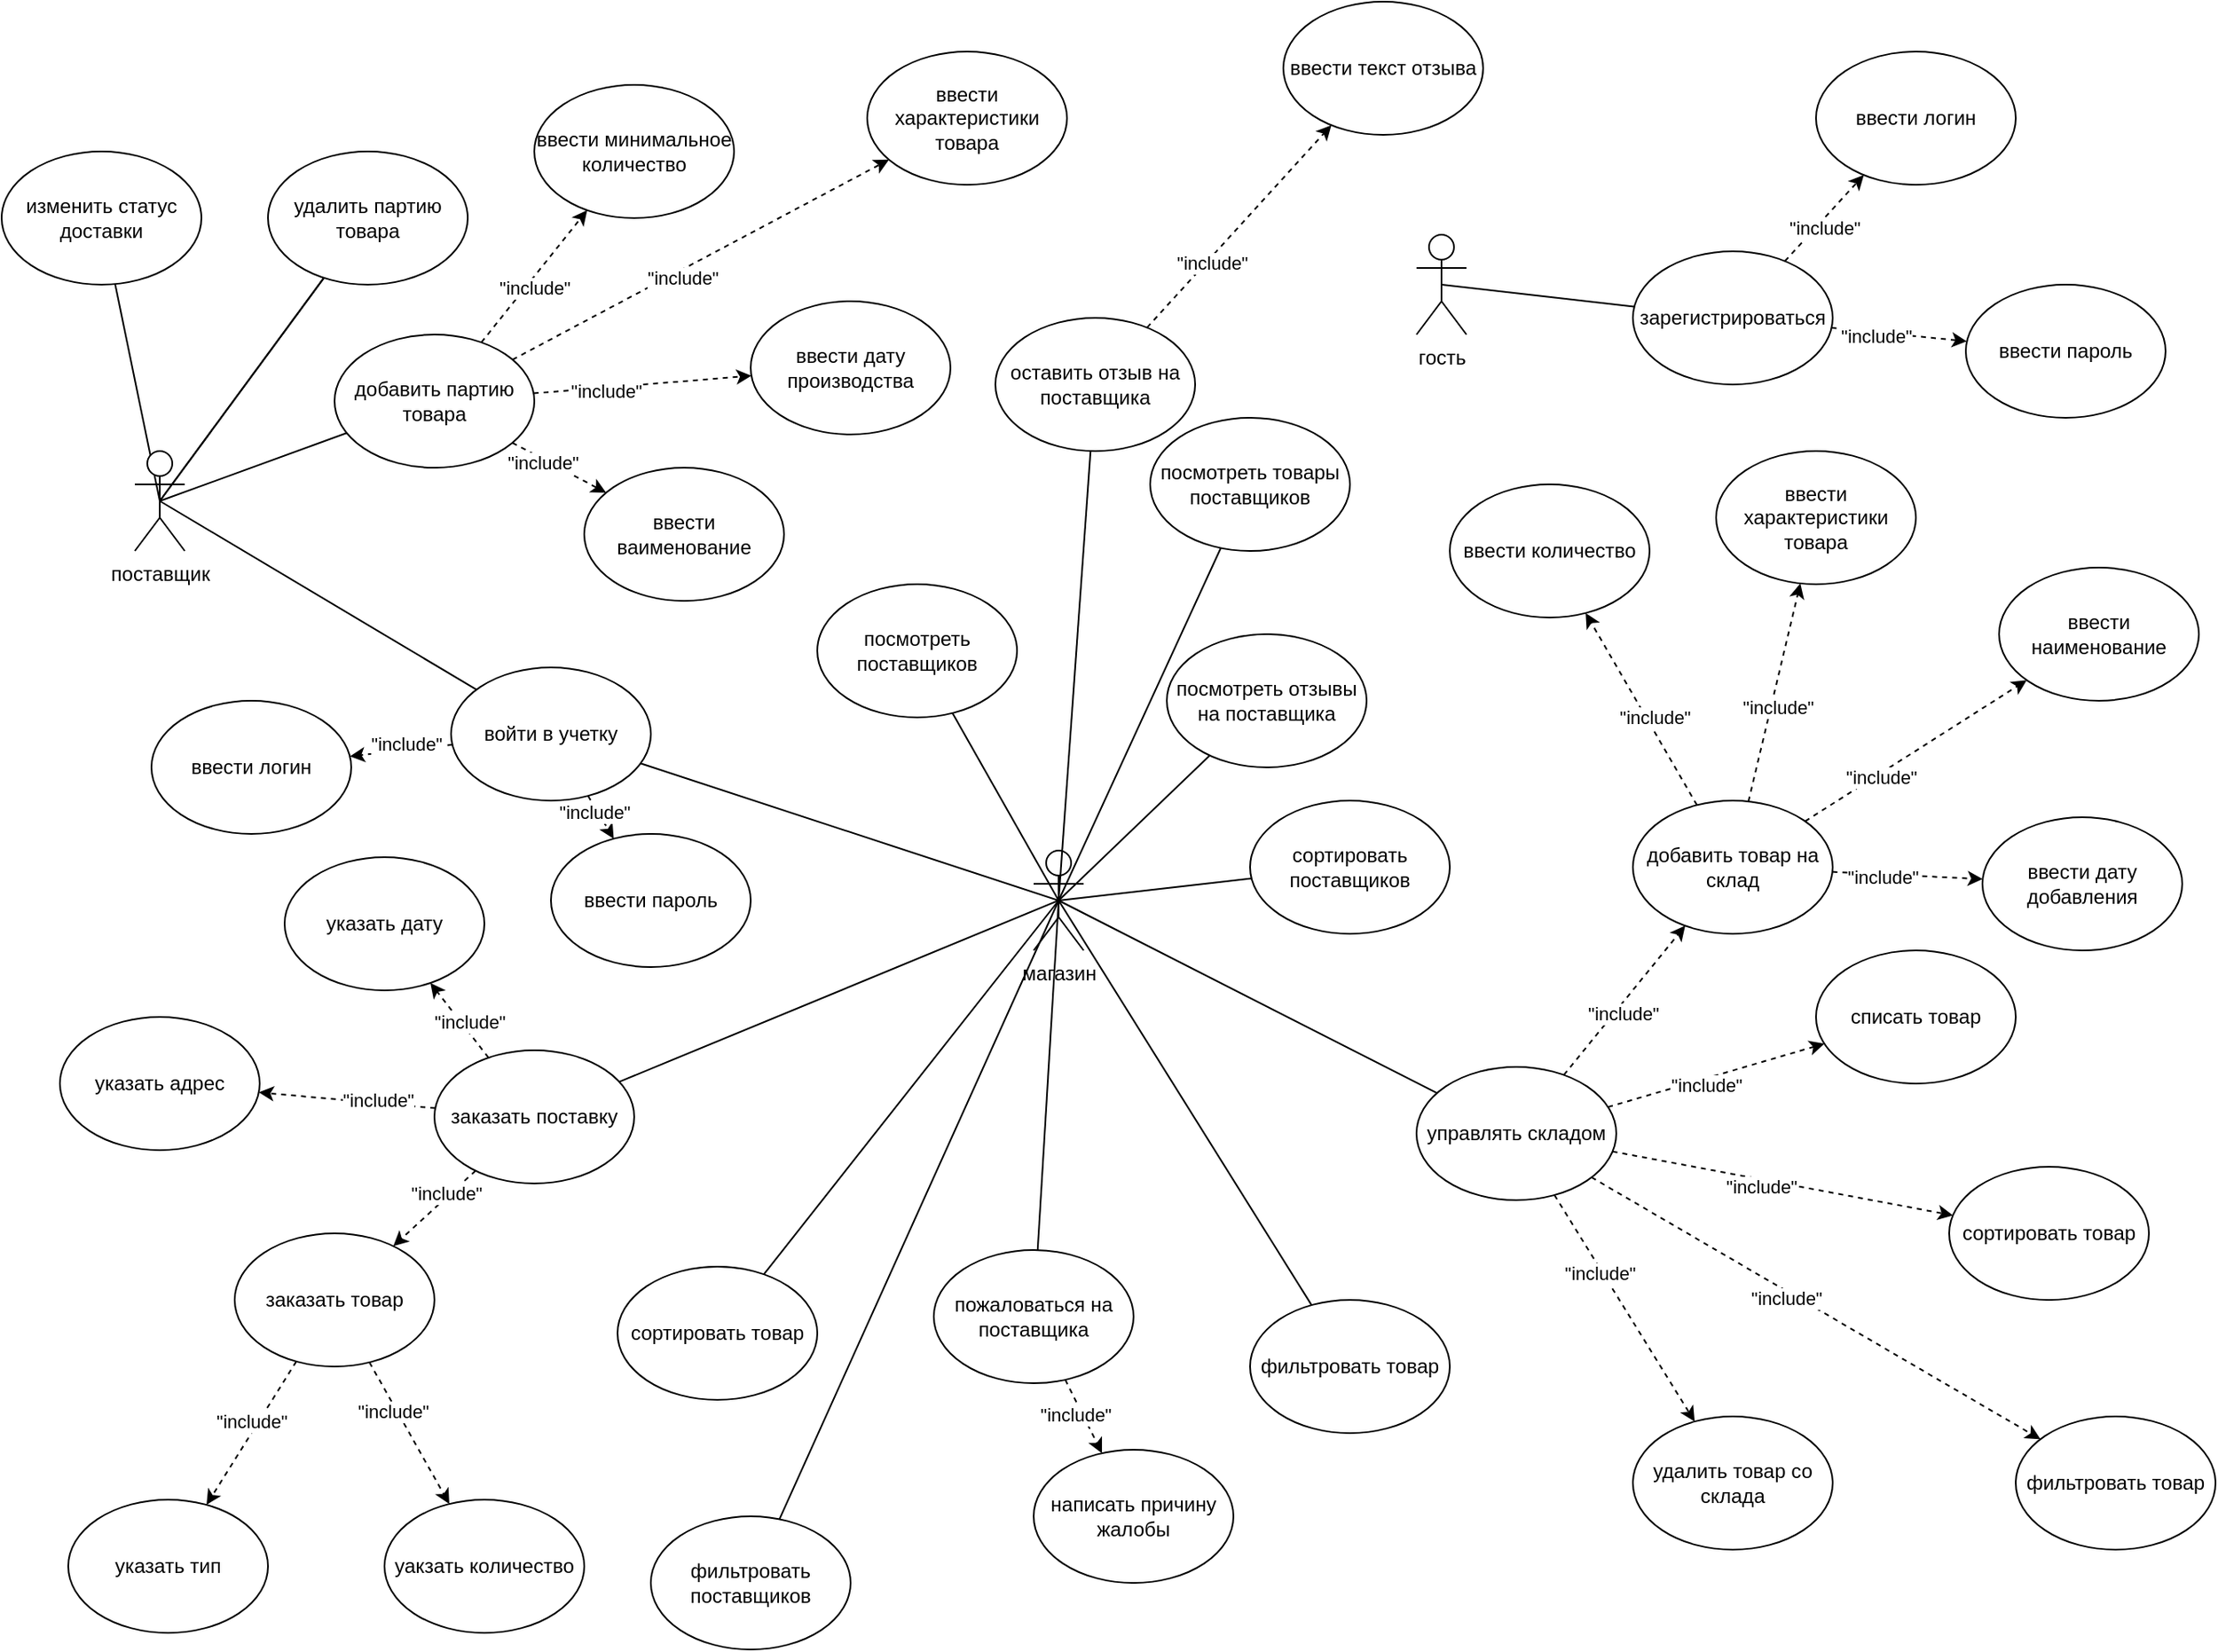 <mxfile version="28.2.0">
  <diagram name="Страница — 1" id="bJglhjKm5d2SH8UVLje1">
    <mxGraphModel dx="2316" dy="1382" grid="1" gridSize="10" guides="1" tooltips="1" connect="1" arrows="1" fold="1" page="1" pageScale="1" pageWidth="827" pageHeight="1169" math="0" shadow="0">
      <root>
        <mxCell id="0" />
        <mxCell id="1" parent="0" />
        <mxCell id="7J_yeoplL8rOCZ2eRHPx-1" value="зарегистрироваться" style="ellipse;whiteSpace=wrap;html=1;" vertex="1" parent="1">
          <mxGeometry x="1090" y="220" width="120" height="80" as="geometry" />
        </mxCell>
        <mxCell id="7J_yeoplL8rOCZ2eRHPx-2" style="rounded=0;orthogonalLoop=1;jettySize=auto;html=1;exitX=0.5;exitY=0.5;exitDx=0;exitDy=0;exitPerimeter=0;endArrow=none;endFill=0;" edge="1" parent="1" source="7J_yeoplL8rOCZ2eRHPx-3" target="7J_yeoplL8rOCZ2eRHPx-1">
          <mxGeometry relative="1" as="geometry" />
        </mxCell>
        <mxCell id="7J_yeoplL8rOCZ2eRHPx-3" value="гость" style="shape=umlActor;verticalLabelPosition=bottom;verticalAlign=top;html=1;outlineConnect=0;" vertex="1" parent="1">
          <mxGeometry x="960" y="210" width="30" height="60" as="geometry" />
        </mxCell>
        <mxCell id="7J_yeoplL8rOCZ2eRHPx-4" style="rounded=0;orthogonalLoop=1;jettySize=auto;html=1;dashed=1;" edge="1" parent="1" source="7J_yeoplL8rOCZ2eRHPx-1" target="7J_yeoplL8rOCZ2eRHPx-8">
          <mxGeometry relative="1" as="geometry">
            <mxPoint x="1320" y="299.84" as="sourcePoint" />
          </mxGeometry>
        </mxCell>
        <mxCell id="7J_yeoplL8rOCZ2eRHPx-5" value="&quot;include&quot;" style="edgeLabel;html=1;align=center;verticalAlign=middle;resizable=0;points=[];" vertex="1" connectable="0" parent="7J_yeoplL8rOCZ2eRHPx-4">
          <mxGeometry x="-0.118" y="-4" relative="1" as="geometry">
            <mxPoint as="offset" />
          </mxGeometry>
        </mxCell>
        <mxCell id="7J_yeoplL8rOCZ2eRHPx-6" style="rounded=0;orthogonalLoop=1;jettySize=auto;html=1;dashed=1;" edge="1" parent="1" source="7J_yeoplL8rOCZ2eRHPx-1" target="7J_yeoplL8rOCZ2eRHPx-9">
          <mxGeometry relative="1" as="geometry">
            <mxPoint x="1492.25" y="458" as="sourcePoint" />
          </mxGeometry>
        </mxCell>
        <mxCell id="7J_yeoplL8rOCZ2eRHPx-7" value="&quot;include&quot;" style="edgeLabel;html=1;align=center;verticalAlign=middle;resizable=0;points=[];" vertex="1" connectable="0" parent="7J_yeoplL8rOCZ2eRHPx-6">
          <mxGeometry x="-0.334" y="-2" relative="1" as="geometry">
            <mxPoint as="offset" />
          </mxGeometry>
        </mxCell>
        <mxCell id="7J_yeoplL8rOCZ2eRHPx-8" value="ввести логин" style="ellipse;whiteSpace=wrap;html=1;" vertex="1" parent="1">
          <mxGeometry x="1200" y="100" width="120" height="80" as="geometry" />
        </mxCell>
        <mxCell id="7J_yeoplL8rOCZ2eRHPx-9" value="ввести пароль" style="ellipse;whiteSpace=wrap;html=1;" vertex="1" parent="1">
          <mxGeometry x="1290" y="240" width="120" height="80" as="geometry" />
        </mxCell>
        <mxCell id="7J_yeoplL8rOCZ2eRHPx-27" style="edgeStyle=none;curved=1;rounded=0;orthogonalLoop=1;jettySize=auto;html=1;exitX=0.5;exitY=0.5;exitDx=0;exitDy=0;exitPerimeter=0;fontSize=12;startSize=8;endSize=8;endArrow=none;endFill=0;" edge="1" parent="1" source="7J_yeoplL8rOCZ2eRHPx-10" target="7J_yeoplL8rOCZ2eRHPx-14">
          <mxGeometry relative="1" as="geometry" />
        </mxCell>
        <mxCell id="7J_yeoplL8rOCZ2eRHPx-10" value="поставщик" style="shape=umlActor;verticalLabelPosition=bottom;verticalAlign=top;html=1;outlineConnect=0;" vertex="1" parent="1">
          <mxGeometry x="190" y="340" width="30" height="60" as="geometry" />
        </mxCell>
        <mxCell id="7J_yeoplL8rOCZ2eRHPx-11" value="добавить партию товара" style="ellipse;whiteSpace=wrap;html=1;" vertex="1" parent="1">
          <mxGeometry x="310" y="270" width="120" height="80" as="geometry" />
        </mxCell>
        <mxCell id="7J_yeoplL8rOCZ2eRHPx-13" value="войти в учетку" style="ellipse;whiteSpace=wrap;html=1;" vertex="1" parent="1">
          <mxGeometry x="380" y="470" width="120" height="80" as="geometry" />
        </mxCell>
        <mxCell id="7J_yeoplL8rOCZ2eRHPx-14" value="изменить статус доставки" style="ellipse;whiteSpace=wrap;html=1;" vertex="1" parent="1">
          <mxGeometry x="110" y="160" width="120" height="80" as="geometry" />
        </mxCell>
        <mxCell id="7J_yeoplL8rOCZ2eRHPx-82" style="edgeStyle=none;curved=1;rounded=0;orthogonalLoop=1;jettySize=auto;html=1;exitX=0.5;exitY=0.5;exitDx=0;exitDy=0;exitPerimeter=0;fontSize=12;startSize=8;endSize=8;endArrow=none;endFill=0;" edge="1" parent="1" source="7J_yeoplL8rOCZ2eRHPx-15" target="7J_yeoplL8rOCZ2eRHPx-80">
          <mxGeometry relative="1" as="geometry" />
        </mxCell>
        <mxCell id="7J_yeoplL8rOCZ2eRHPx-15" value="магазин" style="shape=umlActor;verticalLabelPosition=bottom;verticalAlign=top;html=1;outlineConnect=0;" vertex="1" parent="1">
          <mxGeometry x="730" y="580" width="30" height="60" as="geometry" />
        </mxCell>
        <mxCell id="7J_yeoplL8rOCZ2eRHPx-16" value="посмотреть товары поставщиков" style="ellipse;whiteSpace=wrap;html=1;" vertex="1" parent="1">
          <mxGeometry x="800" y="320" width="120" height="80" as="geometry" />
        </mxCell>
        <mxCell id="7J_yeoplL8rOCZ2eRHPx-17" value="заказать товар" style="ellipse;whiteSpace=wrap;html=1;" vertex="1" parent="1">
          <mxGeometry x="250" y="810" width="120" height="80" as="geometry" />
        </mxCell>
        <mxCell id="7J_yeoplL8rOCZ2eRHPx-18" value="оставить отзыв на поставщика" style="ellipse;whiteSpace=wrap;html=1;" vertex="1" parent="1">
          <mxGeometry x="707" y="260" width="120" height="80" as="geometry" />
        </mxCell>
        <mxCell id="7J_yeoplL8rOCZ2eRHPx-19" value="посмотреть отзывы на поставщика" style="ellipse;whiteSpace=wrap;html=1;" vertex="1" parent="1">
          <mxGeometry x="810" y="450" width="120" height="80" as="geometry" />
        </mxCell>
        <mxCell id="7J_yeoplL8rOCZ2eRHPx-20" value="пожаловаться на поставщика" style="ellipse;whiteSpace=wrap;html=1;" vertex="1" parent="1">
          <mxGeometry x="670" y="820" width="120" height="80" as="geometry" />
        </mxCell>
        <mxCell id="7J_yeoplL8rOCZ2eRHPx-21" style="rounded=0;orthogonalLoop=1;jettySize=auto;html=1;dashed=1;" edge="1" parent="1" target="7J_yeoplL8rOCZ2eRHPx-25" source="7J_yeoplL8rOCZ2eRHPx-13">
          <mxGeometry relative="1" as="geometry">
            <mxPoint x="450" y="366" as="sourcePoint" />
          </mxGeometry>
        </mxCell>
        <mxCell id="7J_yeoplL8rOCZ2eRHPx-22" value="&quot;include&quot;" style="edgeLabel;html=1;align=center;verticalAlign=middle;resizable=0;points=[];" vertex="1" connectable="0" parent="7J_yeoplL8rOCZ2eRHPx-21">
          <mxGeometry x="-0.118" y="-4" relative="1" as="geometry">
            <mxPoint as="offset" />
          </mxGeometry>
        </mxCell>
        <mxCell id="7J_yeoplL8rOCZ2eRHPx-23" style="rounded=0;orthogonalLoop=1;jettySize=auto;html=1;dashed=1;" edge="1" parent="1" target="7J_yeoplL8rOCZ2eRHPx-26" source="7J_yeoplL8rOCZ2eRHPx-13">
          <mxGeometry relative="1" as="geometry">
            <mxPoint x="460" y="400" as="sourcePoint" />
          </mxGeometry>
        </mxCell>
        <mxCell id="7J_yeoplL8rOCZ2eRHPx-24" value="&quot;include&quot;" style="edgeLabel;html=1;align=center;verticalAlign=middle;resizable=0;points=[];" vertex="1" connectable="0" parent="7J_yeoplL8rOCZ2eRHPx-23">
          <mxGeometry x="-0.334" y="-2" relative="1" as="geometry">
            <mxPoint as="offset" />
          </mxGeometry>
        </mxCell>
        <mxCell id="7J_yeoplL8rOCZ2eRHPx-25" value="ввести логин" style="ellipse;whiteSpace=wrap;html=1;" vertex="1" parent="1">
          <mxGeometry x="200.0" y="490" width="120" height="80" as="geometry" />
        </mxCell>
        <mxCell id="7J_yeoplL8rOCZ2eRHPx-26" value="ввести пароль" style="ellipse;whiteSpace=wrap;html=1;" vertex="1" parent="1">
          <mxGeometry x="440.0" y="570" width="120" height="80" as="geometry" />
        </mxCell>
        <mxCell id="7J_yeoplL8rOCZ2eRHPx-28" style="edgeStyle=none;curved=1;rounded=0;orthogonalLoop=1;jettySize=auto;html=1;fontSize=12;startSize=8;endSize=8;endArrow=none;endFill=0;exitX=0.5;exitY=0.5;exitDx=0;exitDy=0;exitPerimeter=0;" edge="1" parent="1" source="7J_yeoplL8rOCZ2eRHPx-10" target="7J_yeoplL8rOCZ2eRHPx-12">
          <mxGeometry relative="1" as="geometry">
            <mxPoint x="30" y="380" as="sourcePoint" />
            <mxPoint x="71" y="491" as="targetPoint" />
          </mxGeometry>
        </mxCell>
        <mxCell id="7J_yeoplL8rOCZ2eRHPx-29" style="edgeStyle=none;curved=1;rounded=0;orthogonalLoop=1;jettySize=auto;html=1;exitX=0.5;exitY=0.5;exitDx=0;exitDy=0;exitPerimeter=0;fontSize=12;startSize=8;endSize=8;endArrow=none;endFill=0;" edge="1" parent="1" source="7J_yeoplL8rOCZ2eRHPx-10" target="7J_yeoplL8rOCZ2eRHPx-11">
          <mxGeometry relative="1" as="geometry">
            <mxPoint x="20" y="370" as="sourcePoint" />
            <mxPoint x="61" y="481" as="targetPoint" />
          </mxGeometry>
        </mxCell>
        <mxCell id="7J_yeoplL8rOCZ2eRHPx-30" style="edgeStyle=none;curved=1;rounded=0;orthogonalLoop=1;jettySize=auto;html=1;exitX=0.5;exitY=0.5;exitDx=0;exitDy=0;exitPerimeter=0;fontSize=12;startSize=8;endSize=8;endArrow=none;endFill=0;" edge="1" parent="1" source="7J_yeoplL8rOCZ2eRHPx-10" target="7J_yeoplL8rOCZ2eRHPx-13">
          <mxGeometry relative="1" as="geometry">
            <mxPoint x="250" y="450" as="sourcePoint" />
            <mxPoint x="285.359" y="436.524" as="targetPoint" />
          </mxGeometry>
        </mxCell>
        <mxCell id="7J_yeoplL8rOCZ2eRHPx-31" style="edgeStyle=none;curved=1;rounded=0;orthogonalLoop=1;jettySize=auto;html=1;exitX=0.5;exitY=0.5;exitDx=0;exitDy=0;exitPerimeter=0;fontSize=12;startSize=8;endSize=8;endArrow=none;endFill=0;" edge="1" parent="1" source="7J_yeoplL8rOCZ2eRHPx-15" target="7J_yeoplL8rOCZ2eRHPx-20">
          <mxGeometry relative="1" as="geometry">
            <mxPoint x="610" y="610" as="sourcePoint" />
            <mxPoint x="651" y="721" as="targetPoint" />
          </mxGeometry>
        </mxCell>
        <mxCell id="7J_yeoplL8rOCZ2eRHPx-32" style="edgeStyle=none;curved=1;rounded=0;orthogonalLoop=1;jettySize=auto;html=1;exitX=0.5;exitY=0.5;exitDx=0;exitDy=0;exitPerimeter=0;fontSize=12;startSize=8;endSize=8;endArrow=none;endFill=0;" edge="1" parent="1" source="7J_yeoplL8rOCZ2eRHPx-15" target="7J_yeoplL8rOCZ2eRHPx-16">
          <mxGeometry relative="1" as="geometry">
            <mxPoint x="570" y="680" as="sourcePoint" />
            <mxPoint x="611" y="791" as="targetPoint" />
          </mxGeometry>
        </mxCell>
        <mxCell id="7J_yeoplL8rOCZ2eRHPx-34" style="edgeStyle=none;curved=1;rounded=0;orthogonalLoop=1;jettySize=auto;html=1;fontSize=12;startSize=8;endSize=8;endArrow=none;endFill=0;exitX=0.5;exitY=0.5;exitDx=0;exitDy=0;exitPerimeter=0;" edge="1" parent="1" source="7J_yeoplL8rOCZ2eRHPx-15" target="7J_yeoplL8rOCZ2eRHPx-18">
          <mxGeometry relative="1" as="geometry">
            <mxPoint x="730" y="600" as="sourcePoint" />
            <mxPoint x="421" y="721" as="targetPoint" />
          </mxGeometry>
        </mxCell>
        <mxCell id="7J_yeoplL8rOCZ2eRHPx-36" style="edgeStyle=none;curved=1;rounded=0;orthogonalLoop=1;jettySize=auto;html=1;exitX=0.5;exitY=0.5;exitDx=0;exitDy=0;exitPerimeter=0;fontSize=12;startSize=8;endSize=8;endArrow=none;endFill=0;" edge="1" parent="1" source="7J_yeoplL8rOCZ2eRHPx-15" target="7J_yeoplL8rOCZ2eRHPx-19">
          <mxGeometry relative="1" as="geometry">
            <mxPoint x="720" y="440" as="sourcePoint" />
            <mxPoint x="761" y="551" as="targetPoint" />
          </mxGeometry>
        </mxCell>
        <mxCell id="7J_yeoplL8rOCZ2eRHPx-39" style="edgeStyle=none;curved=1;rounded=0;orthogonalLoop=1;jettySize=auto;html=1;exitX=0.5;exitY=0.5;exitDx=0;exitDy=0;exitPerimeter=0;fontSize=12;startSize=8;endSize=8;endArrow=none;endFill=0;" edge="1" parent="1" source="7J_yeoplL8rOCZ2eRHPx-15" target="7J_yeoplL8rOCZ2eRHPx-13">
          <mxGeometry relative="1" as="geometry">
            <mxPoint x="590" y="314.5" as="sourcePoint" />
            <mxPoint x="631" y="425.5" as="targetPoint" />
          </mxGeometry>
        </mxCell>
        <mxCell id="7J_yeoplL8rOCZ2eRHPx-41" style="rounded=0;orthogonalLoop=1;jettySize=auto;html=1;dashed=1;" edge="1" parent="1" target="7J_yeoplL8rOCZ2eRHPx-45" source="7J_yeoplL8rOCZ2eRHPx-11">
          <mxGeometry relative="1" as="geometry">
            <mxPoint x="309.996" y="339.719" as="sourcePoint" />
          </mxGeometry>
        </mxCell>
        <mxCell id="7J_yeoplL8rOCZ2eRHPx-42" value="&quot;include&quot;" style="edgeLabel;html=1;align=center;verticalAlign=middle;resizable=0;points=[];" vertex="1" connectable="0" parent="7J_yeoplL8rOCZ2eRHPx-41">
          <mxGeometry x="-0.118" y="-4" relative="1" as="geometry">
            <mxPoint as="offset" />
          </mxGeometry>
        </mxCell>
        <mxCell id="7J_yeoplL8rOCZ2eRHPx-43" style="rounded=0;orthogonalLoop=1;jettySize=auto;html=1;dashed=1;" edge="1" parent="1" target="7J_yeoplL8rOCZ2eRHPx-46" source="7J_yeoplL8rOCZ2eRHPx-11">
          <mxGeometry relative="1" as="geometry">
            <mxPoint x="333.28" y="275" as="sourcePoint" />
          </mxGeometry>
        </mxCell>
        <mxCell id="7J_yeoplL8rOCZ2eRHPx-44" value="&quot;include&quot;" style="edgeLabel;html=1;align=center;verticalAlign=middle;resizable=0;points=[];" vertex="1" connectable="0" parent="7J_yeoplL8rOCZ2eRHPx-43">
          <mxGeometry x="-0.334" y="-2" relative="1" as="geometry">
            <mxPoint as="offset" />
          </mxGeometry>
        </mxCell>
        <mxCell id="7J_yeoplL8rOCZ2eRHPx-45" value="ввести минимальное количество" style="ellipse;whiteSpace=wrap;html=1;" vertex="1" parent="1">
          <mxGeometry x="430.0" y="120" width="120" height="80" as="geometry" />
        </mxCell>
        <mxCell id="7J_yeoplL8rOCZ2eRHPx-46" value="ввести ваименование" style="ellipse;whiteSpace=wrap;html=1;" vertex="1" parent="1">
          <mxGeometry x="460.0" y="350" width="120" height="80" as="geometry" />
        </mxCell>
        <mxCell id="7J_yeoplL8rOCZ2eRHPx-47" style="rounded=0;orthogonalLoop=1;jettySize=auto;html=1;dashed=1;" edge="1" parent="1" target="7J_yeoplL8rOCZ2eRHPx-51" source="7J_yeoplL8rOCZ2eRHPx-11">
          <mxGeometry relative="1" as="geometry">
            <mxPoint x="574" y="294" as="sourcePoint" />
          </mxGeometry>
        </mxCell>
        <mxCell id="7J_yeoplL8rOCZ2eRHPx-48" value="&quot;include&quot;" style="edgeLabel;html=1;align=center;verticalAlign=middle;resizable=0;points=[];" vertex="1" connectable="0" parent="7J_yeoplL8rOCZ2eRHPx-47">
          <mxGeometry x="-0.118" y="-4" relative="1" as="geometry">
            <mxPoint as="offset" />
          </mxGeometry>
        </mxCell>
        <mxCell id="7J_yeoplL8rOCZ2eRHPx-49" style="rounded=0;orthogonalLoop=1;jettySize=auto;html=1;dashed=1;" edge="1" parent="1" target="7J_yeoplL8rOCZ2eRHPx-52" source="7J_yeoplL8rOCZ2eRHPx-11">
          <mxGeometry relative="1" as="geometry">
            <mxPoint x="570" y="315" as="sourcePoint" />
          </mxGeometry>
        </mxCell>
        <mxCell id="7J_yeoplL8rOCZ2eRHPx-50" value="&quot;include&quot;" style="edgeLabel;html=1;align=center;verticalAlign=middle;resizable=0;points=[];" vertex="1" connectable="0" parent="7J_yeoplL8rOCZ2eRHPx-49">
          <mxGeometry x="-0.334" y="-2" relative="1" as="geometry">
            <mxPoint as="offset" />
          </mxGeometry>
        </mxCell>
        <mxCell id="7J_yeoplL8rOCZ2eRHPx-51" value="ввести характеристики товара" style="ellipse;whiteSpace=wrap;html=1;" vertex="1" parent="1">
          <mxGeometry x="630.0" y="100" width="120" height="80" as="geometry" />
        </mxCell>
        <mxCell id="7J_yeoplL8rOCZ2eRHPx-52" value="ввести дату производства" style="ellipse;whiteSpace=wrap;html=1;" vertex="1" parent="1">
          <mxGeometry x="560.0" y="250" width="120" height="80" as="geometry" />
        </mxCell>
        <mxCell id="7J_yeoplL8rOCZ2eRHPx-53" value="" style="edgeStyle=none;curved=1;rounded=0;orthogonalLoop=1;jettySize=auto;html=1;exitX=0.5;exitY=0.5;exitDx=0;exitDy=0;exitPerimeter=0;fontSize=12;startSize=8;endSize=8;endArrow=none;endFill=0;" edge="1" parent="1" source="7J_yeoplL8rOCZ2eRHPx-10" target="7J_yeoplL8rOCZ2eRHPx-12">
          <mxGeometry relative="1" as="geometry">
            <mxPoint x="115" y="500" as="sourcePoint" />
            <mxPoint x="361" y="532" as="targetPoint" />
          </mxGeometry>
        </mxCell>
        <mxCell id="7J_yeoplL8rOCZ2eRHPx-12" value="удалить партию товара" style="ellipse;whiteSpace=wrap;html=1;" vertex="1" parent="1">
          <mxGeometry x="270" y="160" width="120" height="80" as="geometry" />
        </mxCell>
        <mxCell id="7J_yeoplL8rOCZ2eRHPx-54" style="rounded=0;orthogonalLoop=1;jettySize=auto;html=1;dashed=1;" edge="1" parent="1" target="7J_yeoplL8rOCZ2eRHPx-58" source="7J_yeoplL8rOCZ2eRHPx-20">
          <mxGeometry relative="1" as="geometry">
            <mxPoint x="464" y="884" as="sourcePoint" />
          </mxGeometry>
        </mxCell>
        <mxCell id="7J_yeoplL8rOCZ2eRHPx-55" value="&quot;include&quot;" style="edgeLabel;html=1;align=center;verticalAlign=middle;resizable=0;points=[];" vertex="1" connectable="0" parent="7J_yeoplL8rOCZ2eRHPx-54">
          <mxGeometry x="-0.118" y="-4" relative="1" as="geometry">
            <mxPoint as="offset" />
          </mxGeometry>
        </mxCell>
        <mxCell id="7J_yeoplL8rOCZ2eRHPx-56" style="rounded=0;orthogonalLoop=1;jettySize=auto;html=1;dashed=1;" edge="1" parent="1" target="7J_yeoplL8rOCZ2eRHPx-59" source="7J_yeoplL8rOCZ2eRHPx-18">
          <mxGeometry relative="1" as="geometry">
            <mxPoint x="460" y="905" as="sourcePoint" />
          </mxGeometry>
        </mxCell>
        <mxCell id="7J_yeoplL8rOCZ2eRHPx-57" value="&quot;include&quot;" style="edgeLabel;html=1;align=center;verticalAlign=middle;resizable=0;points=[];" vertex="1" connectable="0" parent="7J_yeoplL8rOCZ2eRHPx-56">
          <mxGeometry x="-0.334" y="-2" relative="1" as="geometry">
            <mxPoint as="offset" />
          </mxGeometry>
        </mxCell>
        <mxCell id="7J_yeoplL8rOCZ2eRHPx-58" value="написать причину жалобы" style="ellipse;whiteSpace=wrap;html=1;" vertex="1" parent="1">
          <mxGeometry x="730.0" y="940" width="120" height="80" as="geometry" />
        </mxCell>
        <mxCell id="7J_yeoplL8rOCZ2eRHPx-59" value="ввести текст отзыва" style="ellipse;whiteSpace=wrap;html=1;" vertex="1" parent="1">
          <mxGeometry x="880.0" y="70" width="120" height="80" as="geometry" />
        </mxCell>
        <mxCell id="7J_yeoplL8rOCZ2eRHPx-60" style="rounded=0;orthogonalLoop=1;jettySize=auto;html=1;dashed=1;" edge="1" parent="1" target="7J_yeoplL8rOCZ2eRHPx-64" source="7J_yeoplL8rOCZ2eRHPx-17">
          <mxGeometry relative="1" as="geometry">
            <mxPoint x="-6" y="814" as="sourcePoint" />
          </mxGeometry>
        </mxCell>
        <mxCell id="7J_yeoplL8rOCZ2eRHPx-61" value="&quot;include&quot;" style="edgeLabel;html=1;align=center;verticalAlign=middle;resizable=0;points=[];" vertex="1" connectable="0" parent="7J_yeoplL8rOCZ2eRHPx-60">
          <mxGeometry x="-0.118" y="-4" relative="1" as="geometry">
            <mxPoint as="offset" />
          </mxGeometry>
        </mxCell>
        <mxCell id="7J_yeoplL8rOCZ2eRHPx-62" style="rounded=0;orthogonalLoop=1;jettySize=auto;html=1;dashed=1;" edge="1" parent="1" target="7J_yeoplL8rOCZ2eRHPx-65" source="7J_yeoplL8rOCZ2eRHPx-17">
          <mxGeometry relative="1" as="geometry">
            <mxPoint x="-10" y="835" as="sourcePoint" />
          </mxGeometry>
        </mxCell>
        <mxCell id="7J_yeoplL8rOCZ2eRHPx-63" value="&quot;include&quot;" style="edgeLabel;html=1;align=center;verticalAlign=middle;resizable=0;points=[];" vertex="1" connectable="0" parent="7J_yeoplL8rOCZ2eRHPx-62">
          <mxGeometry x="-0.334" y="-2" relative="1" as="geometry">
            <mxPoint as="offset" />
          </mxGeometry>
        </mxCell>
        <mxCell id="7J_yeoplL8rOCZ2eRHPx-64" value="указать тип" style="ellipse;whiteSpace=wrap;html=1;" vertex="1" parent="1">
          <mxGeometry x="150.0" y="970" width="120" height="80" as="geometry" />
        </mxCell>
        <mxCell id="7J_yeoplL8rOCZ2eRHPx-65" value="уакзать количество" style="ellipse;whiteSpace=wrap;html=1;" vertex="1" parent="1">
          <mxGeometry x="340.0" y="970" width="120" height="80" as="geometry" />
        </mxCell>
        <mxCell id="7J_yeoplL8rOCZ2eRHPx-66" value="заказать поставку" style="ellipse;whiteSpace=wrap;html=1;" vertex="1" parent="1">
          <mxGeometry x="370" y="700" width="120" height="80" as="geometry" />
        </mxCell>
        <mxCell id="7J_yeoplL8rOCZ2eRHPx-67" style="rounded=0;orthogonalLoop=1;jettySize=auto;html=1;dashed=1;" edge="1" parent="1" source="7J_yeoplL8rOCZ2eRHPx-66" target="7J_yeoplL8rOCZ2eRHPx-17">
          <mxGeometry relative="1" as="geometry">
            <mxPoint x="752" y="880" as="sourcePoint" />
            <mxPoint x="650" y="914" as="targetPoint" />
          </mxGeometry>
        </mxCell>
        <mxCell id="7J_yeoplL8rOCZ2eRHPx-68" value="&quot;include&quot;" style="edgeLabel;html=1;align=center;verticalAlign=middle;resizable=0;points=[];" vertex="1" connectable="0" parent="7J_yeoplL8rOCZ2eRHPx-67">
          <mxGeometry x="-0.334" y="-2" relative="1" as="geometry">
            <mxPoint as="offset" />
          </mxGeometry>
        </mxCell>
        <mxCell id="7J_yeoplL8rOCZ2eRHPx-71" style="rounded=0;orthogonalLoop=1;jettySize=auto;html=1;dashed=1;" edge="1" parent="1" target="7J_yeoplL8rOCZ2eRHPx-75" source="7J_yeoplL8rOCZ2eRHPx-66">
          <mxGeometry relative="1" as="geometry">
            <mxPoint x="578.0" y="1065" as="sourcePoint" />
          </mxGeometry>
        </mxCell>
        <mxCell id="7J_yeoplL8rOCZ2eRHPx-72" value="&quot;include&quot;" style="edgeLabel;html=1;align=center;verticalAlign=middle;resizable=0;points=[];" vertex="1" connectable="0" parent="7J_yeoplL8rOCZ2eRHPx-71">
          <mxGeometry x="-0.118" y="-4" relative="1" as="geometry">
            <mxPoint as="offset" />
          </mxGeometry>
        </mxCell>
        <mxCell id="7J_yeoplL8rOCZ2eRHPx-73" style="rounded=0;orthogonalLoop=1;jettySize=auto;html=1;dashed=1;" edge="1" parent="1" target="7J_yeoplL8rOCZ2eRHPx-76" source="7J_yeoplL8rOCZ2eRHPx-66">
          <mxGeometry relative="1" as="geometry">
            <mxPoint x="580.0" y="1098" as="sourcePoint" />
          </mxGeometry>
        </mxCell>
        <mxCell id="7J_yeoplL8rOCZ2eRHPx-74" value="&quot;include&quot;" style="edgeLabel;html=1;align=center;verticalAlign=middle;resizable=0;points=[];" vertex="1" connectable="0" parent="7J_yeoplL8rOCZ2eRHPx-73">
          <mxGeometry x="-0.334" y="-2" relative="1" as="geometry">
            <mxPoint as="offset" />
          </mxGeometry>
        </mxCell>
        <mxCell id="7J_yeoplL8rOCZ2eRHPx-75" value="указать дату" style="ellipse;whiteSpace=wrap;html=1;" vertex="1" parent="1">
          <mxGeometry x="280" y="584" width="120" height="80" as="geometry" />
        </mxCell>
        <mxCell id="7J_yeoplL8rOCZ2eRHPx-76" value="указать адрес" style="ellipse;whiteSpace=wrap;html=1;" vertex="1" parent="1">
          <mxGeometry x="145" y="680" width="120" height="80" as="geometry" />
        </mxCell>
        <mxCell id="7J_yeoplL8rOCZ2eRHPx-77" value="посмотреть поставщиков" style="ellipse;whiteSpace=wrap;html=1;" vertex="1" parent="1">
          <mxGeometry x="600" y="420" width="120" height="80" as="geometry" />
        </mxCell>
        <mxCell id="7J_yeoplL8rOCZ2eRHPx-78" style="edgeStyle=none;curved=1;rounded=0;orthogonalLoop=1;jettySize=auto;html=1;exitX=0.5;exitY=0.5;exitDx=0;exitDy=0;exitPerimeter=0;fontSize=12;startSize=8;endSize=8;endArrow=none;endFill=0;" edge="1" parent="1" target="7J_yeoplL8rOCZ2eRHPx-77" source="7J_yeoplL8rOCZ2eRHPx-15">
          <mxGeometry relative="1" as="geometry">
            <mxPoint x="639" y="530" as="sourcePoint" />
            <mxPoint x="545" y="711" as="targetPoint" />
          </mxGeometry>
        </mxCell>
        <mxCell id="7J_yeoplL8rOCZ2eRHPx-80" value="сортировать поставщиков" style="ellipse;whiteSpace=wrap;html=1;" vertex="1" parent="1">
          <mxGeometry x="860" y="550" width="120" height="80" as="geometry" />
        </mxCell>
        <mxCell id="7J_yeoplL8rOCZ2eRHPx-84" style="edgeStyle=none;curved=1;rounded=0;orthogonalLoop=1;jettySize=auto;html=1;exitX=0.5;exitY=0.5;exitDx=0;exitDy=0;exitPerimeter=0;fontSize=12;startSize=8;endSize=8;endArrow=none;endFill=0;" edge="1" parent="1" target="7J_yeoplL8rOCZ2eRHPx-85" source="7J_yeoplL8rOCZ2eRHPx-15">
          <mxGeometry relative="1" as="geometry">
            <mxPoint x="595" y="810" as="sourcePoint" />
          </mxGeometry>
        </mxCell>
        <mxCell id="7J_yeoplL8rOCZ2eRHPx-85" value="фильтровать поставщиков" style="ellipse;whiteSpace=wrap;html=1;" vertex="1" parent="1">
          <mxGeometry x="500" y="980" width="120" height="80" as="geometry" />
        </mxCell>
        <mxCell id="7J_yeoplL8rOCZ2eRHPx-86" style="edgeStyle=none;curved=1;rounded=0;orthogonalLoop=1;jettySize=auto;html=1;fontSize=12;startSize=8;endSize=8;endArrow=none;endFill=0;exitX=0.5;exitY=0.5;exitDx=0;exitDy=0;exitPerimeter=0;" edge="1" parent="1" target="7J_yeoplL8rOCZ2eRHPx-87" source="7J_yeoplL8rOCZ2eRHPx-15">
          <mxGeometry relative="1" as="geometry">
            <mxPoint x="695" y="850" as="sourcePoint" />
          </mxGeometry>
        </mxCell>
        <mxCell id="7J_yeoplL8rOCZ2eRHPx-87" value="сортировать товар" style="ellipse;whiteSpace=wrap;html=1;" vertex="1" parent="1">
          <mxGeometry x="480" y="830" width="120" height="80" as="geometry" />
        </mxCell>
        <mxCell id="7J_yeoplL8rOCZ2eRHPx-88" style="edgeStyle=none;curved=1;rounded=0;orthogonalLoop=1;jettySize=auto;html=1;exitX=0.5;exitY=0.5;exitDx=0;exitDy=0;exitPerimeter=0;fontSize=12;startSize=8;endSize=8;endArrow=none;endFill=0;" edge="1" parent="1" target="7J_yeoplL8rOCZ2eRHPx-89" source="7J_yeoplL8rOCZ2eRHPx-15">
          <mxGeometry relative="1" as="geometry">
            <mxPoint x="685" y="850" as="sourcePoint" />
          </mxGeometry>
        </mxCell>
        <mxCell id="7J_yeoplL8rOCZ2eRHPx-89" value="фильтровать товар" style="ellipse;whiteSpace=wrap;html=1;" vertex="1" parent="1">
          <mxGeometry x="860" y="850" width="120" height="80" as="geometry" />
        </mxCell>
        <mxCell id="7J_yeoplL8rOCZ2eRHPx-90" style="edgeStyle=none;curved=1;rounded=0;orthogonalLoop=1;jettySize=auto;html=1;exitX=0.5;exitY=0.5;exitDx=0;exitDy=0;exitPerimeter=0;fontSize=12;startSize=8;endSize=8;endArrow=none;endFill=0;" edge="1" parent="1" target="7J_yeoplL8rOCZ2eRHPx-91" source="7J_yeoplL8rOCZ2eRHPx-15">
          <mxGeometry relative="1" as="geometry">
            <mxPoint x="355" y="760" as="sourcePoint" />
          </mxGeometry>
        </mxCell>
        <mxCell id="7J_yeoplL8rOCZ2eRHPx-91" value="управлять складом" style="ellipse;whiteSpace=wrap;html=1;" vertex="1" parent="1">
          <mxGeometry x="960" y="710" width="120" height="80" as="geometry" />
        </mxCell>
        <mxCell id="7J_yeoplL8rOCZ2eRHPx-92" style="rounded=0;orthogonalLoop=1;jettySize=auto;html=1;dashed=1;" edge="1" parent="1" target="7J_yeoplL8rOCZ2eRHPx-96" source="7J_yeoplL8rOCZ2eRHPx-91">
          <mxGeometry relative="1" as="geometry">
            <mxPoint x="300.0" y="766" as="sourcePoint" />
          </mxGeometry>
        </mxCell>
        <mxCell id="7J_yeoplL8rOCZ2eRHPx-93" value="&quot;include&quot;" style="edgeLabel;html=1;align=center;verticalAlign=middle;resizable=0;points=[];" vertex="1" connectable="0" parent="7J_yeoplL8rOCZ2eRHPx-92">
          <mxGeometry x="-0.118" y="-4" relative="1" as="geometry">
            <mxPoint as="offset" />
          </mxGeometry>
        </mxCell>
        <mxCell id="7J_yeoplL8rOCZ2eRHPx-94" style="rounded=0;orthogonalLoop=1;jettySize=auto;html=1;dashed=1;" edge="1" parent="1" target="7J_yeoplL8rOCZ2eRHPx-97" source="7J_yeoplL8rOCZ2eRHPx-91">
          <mxGeometry relative="1" as="geometry">
            <mxPoint x="282.0" y="792" as="sourcePoint" />
          </mxGeometry>
        </mxCell>
        <mxCell id="7J_yeoplL8rOCZ2eRHPx-95" value="&quot;include&quot;" style="edgeLabel;html=1;align=center;verticalAlign=middle;resizable=0;points=[];" vertex="1" connectable="0" parent="7J_yeoplL8rOCZ2eRHPx-94">
          <mxGeometry x="-0.334" y="-2" relative="1" as="geometry">
            <mxPoint as="offset" />
          </mxGeometry>
        </mxCell>
        <mxCell id="7J_yeoplL8rOCZ2eRHPx-96" value="добавить товар на склад" style="ellipse;whiteSpace=wrap;html=1;" vertex="1" parent="1">
          <mxGeometry x="1090" y="550" width="120" height="80" as="geometry" />
        </mxCell>
        <mxCell id="7J_yeoplL8rOCZ2eRHPx-97" value="удалить товар со склада" style="ellipse;whiteSpace=wrap;html=1;" vertex="1" parent="1">
          <mxGeometry x="1090" y="920" width="120" height="80" as="geometry" />
        </mxCell>
        <mxCell id="7J_yeoplL8rOCZ2eRHPx-106" value="ввести наименование" style="ellipse;whiteSpace=wrap;html=1;" vertex="1" parent="1">
          <mxGeometry x="1310" y="410" width="120" height="80" as="geometry" />
        </mxCell>
        <mxCell id="7J_yeoplL8rOCZ2eRHPx-107" style="rounded=0;orthogonalLoop=1;jettySize=auto;html=1;dashed=1;" edge="1" parent="1" source="7J_yeoplL8rOCZ2eRHPx-96" target="7J_yeoplL8rOCZ2eRHPx-106">
          <mxGeometry relative="1" as="geometry">
            <mxPoint x="1298" y="359" as="sourcePoint" />
            <mxPoint x="1382" y="291" as="targetPoint" />
          </mxGeometry>
        </mxCell>
        <mxCell id="7J_yeoplL8rOCZ2eRHPx-108" value="&quot;include&quot;" style="edgeLabel;html=1;align=center;verticalAlign=middle;resizable=0;points=[];" vertex="1" connectable="0" parent="7J_yeoplL8rOCZ2eRHPx-107">
          <mxGeometry x="-0.334" y="-2" relative="1" as="geometry">
            <mxPoint as="offset" />
          </mxGeometry>
        </mxCell>
        <mxCell id="7J_yeoplL8rOCZ2eRHPx-109" style="rounded=0;orthogonalLoop=1;jettySize=auto;html=1;dashed=1;" edge="1" parent="1" target="7J_yeoplL8rOCZ2eRHPx-114" source="7J_yeoplL8rOCZ2eRHPx-96">
          <mxGeometry relative="1" as="geometry">
            <mxPoint x="1272" y="351" as="sourcePoint" />
          </mxGeometry>
        </mxCell>
        <mxCell id="7J_yeoplL8rOCZ2eRHPx-110" value="&quot;include&quot;" style="edgeLabel;html=1;align=center;verticalAlign=middle;resizable=0;points=[];" vertex="1" connectable="0" parent="7J_yeoplL8rOCZ2eRHPx-109">
          <mxGeometry x="-0.118" y="-4" relative="1" as="geometry">
            <mxPoint as="offset" />
          </mxGeometry>
        </mxCell>
        <mxCell id="7J_yeoplL8rOCZ2eRHPx-111" style="rounded=0;orthogonalLoop=1;jettySize=auto;html=1;dashed=1;" edge="1" parent="1" target="7J_yeoplL8rOCZ2eRHPx-113" source="7J_yeoplL8rOCZ2eRHPx-96">
          <mxGeometry relative="1" as="geometry">
            <mxPoint x="1245" y="351" as="sourcePoint" />
          </mxGeometry>
        </mxCell>
        <mxCell id="7J_yeoplL8rOCZ2eRHPx-112" value="&quot;include&quot;" style="edgeLabel;html=1;align=center;verticalAlign=middle;resizable=0;points=[];" vertex="1" connectable="0" parent="7J_yeoplL8rOCZ2eRHPx-111">
          <mxGeometry x="-0.118" y="-4" relative="1" as="geometry">
            <mxPoint as="offset" />
          </mxGeometry>
        </mxCell>
        <mxCell id="7J_yeoplL8rOCZ2eRHPx-113" value="ввести количество" style="ellipse;whiteSpace=wrap;html=1;" vertex="1" parent="1">
          <mxGeometry x="980" y="360" width="120" height="80" as="geometry" />
        </mxCell>
        <mxCell id="7J_yeoplL8rOCZ2eRHPx-114" value="ввести характеристики товара" style="ellipse;whiteSpace=wrap;html=1;" vertex="1" parent="1">
          <mxGeometry x="1140" y="340" width="120" height="80" as="geometry" />
        </mxCell>
        <mxCell id="7J_yeoplL8rOCZ2eRHPx-115" style="edgeStyle=none;curved=1;rounded=0;orthogonalLoop=1;jettySize=auto;html=1;fontSize=12;startSize=8;endSize=8;endArrow=none;endFill=0;exitX=0.5;exitY=0.5;exitDx=0;exitDy=0;exitPerimeter=0;" edge="1" parent="1" source="7J_yeoplL8rOCZ2eRHPx-15" target="7J_yeoplL8rOCZ2eRHPx-66">
          <mxGeometry relative="1" as="geometry">
            <mxPoint x="700" y="630" as="sourcePoint" />
            <mxPoint x="590" y="711" as="targetPoint" />
          </mxGeometry>
        </mxCell>
        <mxCell id="7J_yeoplL8rOCZ2eRHPx-116" value="ввести дату добавления" style="ellipse;whiteSpace=wrap;html=1;" vertex="1" parent="1">
          <mxGeometry x="1300" y="560" width="120" height="80" as="geometry" />
        </mxCell>
        <mxCell id="7J_yeoplL8rOCZ2eRHPx-117" style="rounded=0;orthogonalLoop=1;jettySize=auto;html=1;dashed=1;" edge="1" parent="1" source="7J_yeoplL8rOCZ2eRHPx-96" target="7J_yeoplL8rOCZ2eRHPx-116">
          <mxGeometry relative="1" as="geometry">
            <mxPoint x="1530" y="449" as="sourcePoint" />
            <mxPoint x="1614" y="381" as="targetPoint" />
          </mxGeometry>
        </mxCell>
        <mxCell id="7J_yeoplL8rOCZ2eRHPx-118" value="&quot;include&quot;" style="edgeLabel;html=1;align=center;verticalAlign=middle;resizable=0;points=[];" vertex="1" connectable="0" parent="7J_yeoplL8rOCZ2eRHPx-117">
          <mxGeometry x="-0.334" y="-2" relative="1" as="geometry">
            <mxPoint as="offset" />
          </mxGeometry>
        </mxCell>
        <mxCell id="7J_yeoplL8rOCZ2eRHPx-120" value="сортировать товар" style="ellipse;whiteSpace=wrap;html=1;" vertex="1" parent="1">
          <mxGeometry x="1280" y="770" width="120" height="80" as="geometry" />
        </mxCell>
        <mxCell id="7J_yeoplL8rOCZ2eRHPx-122" value="фильтровать товар" style="ellipse;whiteSpace=wrap;html=1;" vertex="1" parent="1">
          <mxGeometry x="1320" y="920" width="120" height="80" as="geometry" />
        </mxCell>
        <mxCell id="7J_yeoplL8rOCZ2eRHPx-123" style="edgeStyle=none;curved=1;rounded=0;orthogonalLoop=1;jettySize=auto;html=1;exitX=0;exitY=0.5;exitDx=0;exitDy=0;fontSize=12;startSize=8;endSize=8;" edge="1" parent="1" source="7J_yeoplL8rOCZ2eRHPx-97" target="7J_yeoplL8rOCZ2eRHPx-97">
          <mxGeometry relative="1" as="geometry" />
        </mxCell>
        <mxCell id="7J_yeoplL8rOCZ2eRHPx-125" value="списать товар" style="ellipse;whiteSpace=wrap;html=1;" vertex="1" parent="1">
          <mxGeometry x="1200" y="640" width="120" height="80" as="geometry" />
        </mxCell>
        <mxCell id="7J_yeoplL8rOCZ2eRHPx-126" style="rounded=0;orthogonalLoop=1;jettySize=auto;html=1;dashed=1;" edge="1" parent="1" source="7J_yeoplL8rOCZ2eRHPx-91" target="7J_yeoplL8rOCZ2eRHPx-125">
          <mxGeometry relative="1" as="geometry">
            <mxPoint x="1190" y="872" as="sourcePoint" />
            <mxPoint x="1224" y="770" as="targetPoint" />
          </mxGeometry>
        </mxCell>
        <mxCell id="7J_yeoplL8rOCZ2eRHPx-127" value="&quot;include&quot;" style="edgeLabel;html=1;align=center;verticalAlign=middle;resizable=0;points=[];" vertex="1" connectable="0" parent="7J_yeoplL8rOCZ2eRHPx-126">
          <mxGeometry x="-0.118" y="-4" relative="1" as="geometry">
            <mxPoint as="offset" />
          </mxGeometry>
        </mxCell>
        <mxCell id="7J_yeoplL8rOCZ2eRHPx-128" style="rounded=0;orthogonalLoop=1;jettySize=auto;html=1;dashed=1;" edge="1" parent="1" source="7J_yeoplL8rOCZ2eRHPx-91" target="7J_yeoplL8rOCZ2eRHPx-120">
          <mxGeometry relative="1" as="geometry">
            <mxPoint x="1170" y="962" as="sourcePoint" />
            <mxPoint x="1204" y="860" as="targetPoint" />
          </mxGeometry>
        </mxCell>
        <mxCell id="7J_yeoplL8rOCZ2eRHPx-129" value="&quot;include&quot;" style="edgeLabel;html=1;align=center;verticalAlign=middle;resizable=0;points=[];" vertex="1" connectable="0" parent="7J_yeoplL8rOCZ2eRHPx-128">
          <mxGeometry x="-0.118" y="-4" relative="1" as="geometry">
            <mxPoint as="offset" />
          </mxGeometry>
        </mxCell>
        <mxCell id="7J_yeoplL8rOCZ2eRHPx-130" style="rounded=0;orthogonalLoop=1;jettySize=auto;html=1;dashed=1;" edge="1" parent="1" source="7J_yeoplL8rOCZ2eRHPx-91" target="7J_yeoplL8rOCZ2eRHPx-122">
          <mxGeometry relative="1" as="geometry">
            <mxPoint x="1460" y="922" as="sourcePoint" />
            <mxPoint x="1494" y="820" as="targetPoint" />
          </mxGeometry>
        </mxCell>
        <mxCell id="7J_yeoplL8rOCZ2eRHPx-131" value="&quot;include&quot;" style="edgeLabel;html=1;align=center;verticalAlign=middle;resizable=0;points=[];" vertex="1" connectable="0" parent="7J_yeoplL8rOCZ2eRHPx-130">
          <mxGeometry x="-0.118" y="-4" relative="1" as="geometry">
            <mxPoint as="offset" />
          </mxGeometry>
        </mxCell>
      </root>
    </mxGraphModel>
  </diagram>
</mxfile>
